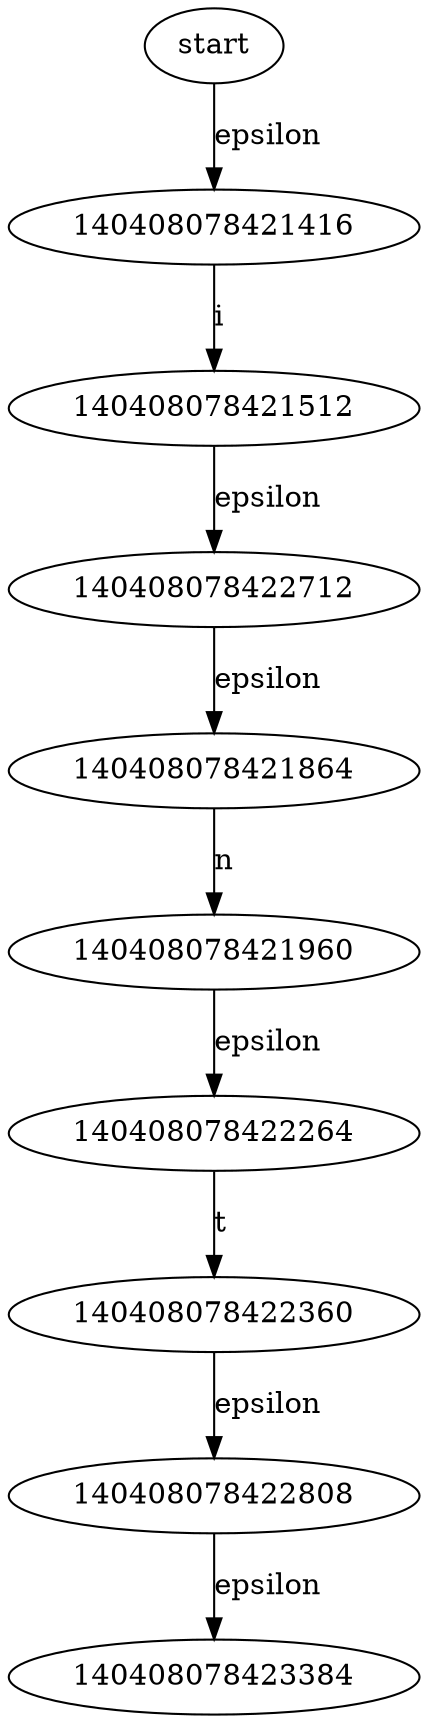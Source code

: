 //	File[/Users/lee/Main/Proj/On_BJTU/Compiler_Projects/LiaLEX/fa.cpp] Line[172]	2022-09-29 19:30
digraph NFA{ 
140408078423288 [label = start] 
140408078421416 -> 140408078421512 [label = "i" ] 
140408078421512 -> 140408078422712 [label = "epsilon" ] 
140408078421864 -> 140408078421960 [label = "n" ] 
140408078421960 -> 140408078422264 [label = "epsilon" ] 
140408078422264 -> 140408078422360 [label = "t" ] 
140408078422360 -> 140408078422808 [label = "epsilon" ] 
140408078422712 -> 140408078421864 [label = "epsilon" ] 
140408078422808 -> 140408078423384 [label = "epsilon" ] 
140408078423288 -> 140408078421416 [label = "epsilon" ] 
} 
